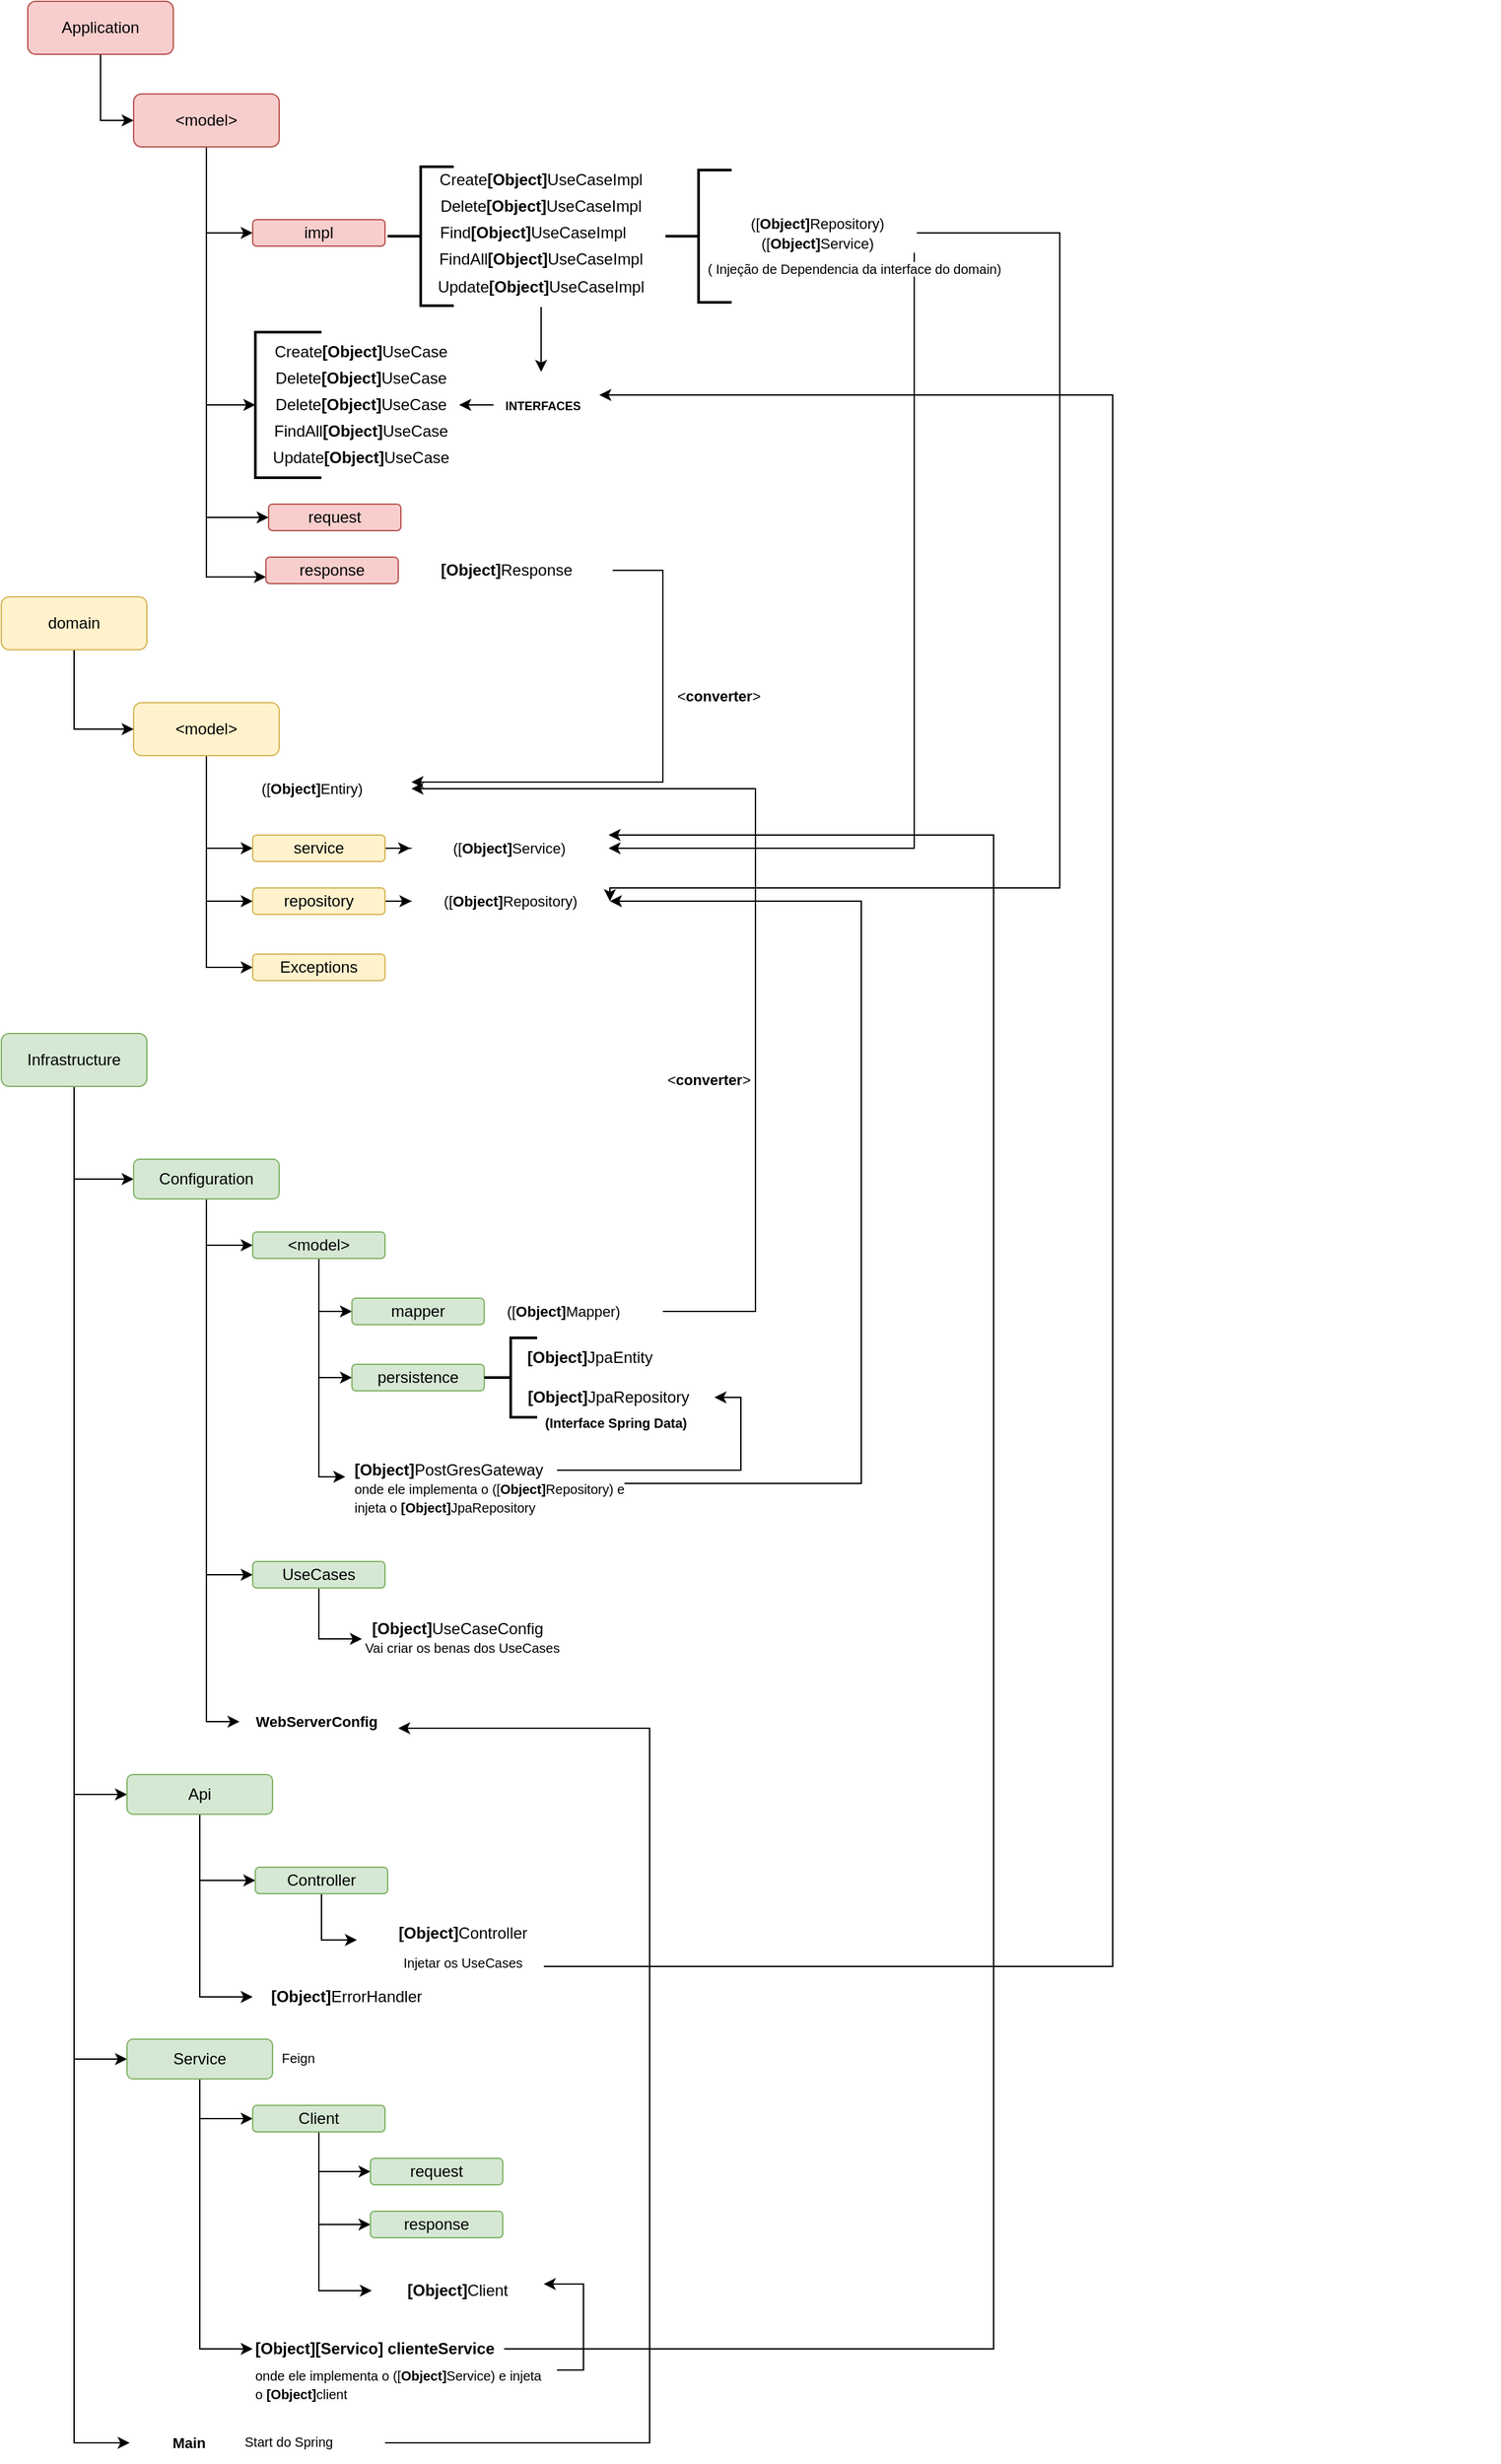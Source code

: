 <mxfile version="20.8.13" type="device"><diagram name="Página-1" id="haYqPAsTkTlejbofr0wO"><mxGraphModel dx="2074" dy="1933" grid="1" gridSize="10" guides="1" tooltips="1" connect="1" arrows="1" fold="1" page="1" pageScale="1" pageWidth="827" pageHeight="1169" math="0" shadow="0"><root><mxCell id="0"/><mxCell id="1" parent="0"/><mxCell id="Td4eN-PTEVSJSBVqzBGs-9" style="edgeStyle=orthogonalEdgeStyle;rounded=0;orthogonalLoop=1;jettySize=auto;html=1;entryX=0;entryY=0.75;entryDx=0;entryDy=0;" edge="1" parent="1" source="UYUq6NFJNfN-yr_jcpqe-1" target="UYUq6NFJNfN-yr_jcpqe-6"><mxGeometry relative="1" as="geometry"/></mxCell><mxCell id="Td4eN-PTEVSJSBVqzBGs-93" style="edgeStyle=orthogonalEdgeStyle;rounded=0;orthogonalLoop=1;jettySize=auto;html=1;entryX=0;entryY=0.5;entryDx=0;entryDy=0;fontSize=9;" edge="1" parent="1" source="UYUq6NFJNfN-yr_jcpqe-1" target="UYUq6NFJNfN-yr_jcpqe-4"><mxGeometry relative="1" as="geometry"/></mxCell><mxCell id="Td4eN-PTEVSJSBVqzBGs-94" style="edgeStyle=orthogonalEdgeStyle;rounded=0;orthogonalLoop=1;jettySize=auto;html=1;entryX=0;entryY=0.5;entryDx=0;entryDy=0;fontSize=9;" edge="1" parent="1" source="UYUq6NFJNfN-yr_jcpqe-1" target="UYUq6NFJNfN-yr_jcpqe-5"><mxGeometry relative="1" as="geometry"/></mxCell><mxCell id="Td4eN-PTEVSJSBVqzBGs-95" style="edgeStyle=orthogonalEdgeStyle;rounded=0;orthogonalLoop=1;jettySize=auto;html=1;entryX=0;entryY=0.5;entryDx=0;entryDy=0;entryPerimeter=0;fontSize=9;" edge="1" parent="1" source="UYUq6NFJNfN-yr_jcpqe-1" target="Td4eN-PTEVSJSBVqzBGs-73"><mxGeometry relative="1" as="geometry"/></mxCell><mxCell id="UYUq6NFJNfN-yr_jcpqe-1" value="&amp;lt;model&amp;gt;" style="rounded=1;whiteSpace=wrap;html=1;fillColor=#f8cecc;strokeColor=#b85450;" parent="1" vertex="1"><mxGeometry x="370" y="40" width="110" height="40" as="geometry"/></mxCell><mxCell id="Td4eN-PTEVSJSBVqzBGs-23" style="edgeStyle=orthogonalEdgeStyle;rounded=0;orthogonalLoop=1;jettySize=auto;html=1;entryX=0;entryY=0.5;entryDx=0;entryDy=0;" edge="1" parent="1" source="UYUq6NFJNfN-yr_jcpqe-2" target="Td4eN-PTEVSJSBVqzBGs-21"><mxGeometry relative="1" as="geometry"/></mxCell><mxCell id="Td4eN-PTEVSJSBVqzBGs-31" style="edgeStyle=orthogonalEdgeStyle;rounded=0;orthogonalLoop=1;jettySize=auto;html=1;entryX=0;entryY=0.5;entryDx=0;entryDy=0;" edge="1" parent="1" source="UYUq6NFJNfN-yr_jcpqe-2" target="Td4eN-PTEVSJSBVqzBGs-29"><mxGeometry relative="1" as="geometry"/></mxCell><mxCell id="Td4eN-PTEVSJSBVqzBGs-32" style="edgeStyle=orthogonalEdgeStyle;rounded=0;orthogonalLoop=1;jettySize=auto;html=1;entryX=0;entryY=0.5;entryDx=0;entryDy=0;" edge="1" parent="1" source="UYUq6NFJNfN-yr_jcpqe-2" target="Td4eN-PTEVSJSBVqzBGs-30"><mxGeometry relative="1" as="geometry"/></mxCell><mxCell id="UYUq6NFJNfN-yr_jcpqe-2" value="&amp;lt;model&amp;gt;" style="rounded=1;whiteSpace=wrap;html=1;fillColor=#fff2cc;strokeColor=#d6b656;" parent="1" vertex="1"><mxGeometry x="370" y="500" width="110" height="40" as="geometry"/></mxCell><mxCell id="Td4eN-PTEVSJSBVqzBGs-96" style="edgeStyle=orthogonalEdgeStyle;rounded=0;orthogonalLoop=1;jettySize=auto;html=1;entryX=0;entryY=0.5;entryDx=0;entryDy=0;fontSize=9;" edge="1" parent="1" source="UYUq6NFJNfN-yr_jcpqe-3" target="Td4eN-PTEVSJSBVqzBGs-41"><mxGeometry relative="1" as="geometry"/></mxCell><mxCell id="Td4eN-PTEVSJSBVqzBGs-108" style="edgeStyle=orthogonalEdgeStyle;rounded=0;orthogonalLoop=1;jettySize=auto;html=1;entryX=0;entryY=0.5;entryDx=0;entryDy=0;fontSize=9;" edge="1" parent="1" source="UYUq6NFJNfN-yr_jcpqe-3" target="Td4eN-PTEVSJSBVqzBGs-40"><mxGeometry relative="1" as="geometry"/></mxCell><mxCell id="Td4eN-PTEVSJSBVqzBGs-109" style="edgeStyle=orthogonalEdgeStyle;rounded=0;orthogonalLoop=1;jettySize=auto;html=1;entryX=0;entryY=0.5;entryDx=0;entryDy=0;fontSize=9;" edge="1" parent="1" source="UYUq6NFJNfN-yr_jcpqe-3" target="Td4eN-PTEVSJSBVqzBGs-42"><mxGeometry relative="1" as="geometry"/></mxCell><mxCell id="Td4eN-PTEVSJSBVqzBGs-110" style="edgeStyle=orthogonalEdgeStyle;rounded=0;orthogonalLoop=1;jettySize=auto;html=1;entryX=0;entryY=0.5;entryDx=0;entryDy=0;fontSize=9;" edge="1" parent="1" source="UYUq6NFJNfN-yr_jcpqe-3" target="Td4eN-PTEVSJSBVqzBGs-97"><mxGeometry relative="1" as="geometry"/></mxCell><mxCell id="UYUq6NFJNfN-yr_jcpqe-3" value="Infrastructure" style="rounded=1;whiteSpace=wrap;html=1;fillColor=#d5e8d4;strokeColor=#82b366;" parent="1" vertex="1"><mxGeometry x="270" y="750" width="110" height="40" as="geometry"/></mxCell><mxCell id="UYUq6NFJNfN-yr_jcpqe-4" value="impl" style="rounded=1;whiteSpace=wrap;html=1;arcSize=15;fillColor=#f8cecc;strokeColor=#b85450;" parent="1" vertex="1"><mxGeometry x="460" y="135" width="100" height="20" as="geometry"/></mxCell><mxCell id="UYUq6NFJNfN-yr_jcpqe-5" value="request" style="rounded=1;whiteSpace=wrap;html=1;fillColor=#f8cecc;strokeColor=#b85450;" parent="1" vertex="1"><mxGeometry x="472" y="350" width="100" height="20" as="geometry"/></mxCell><mxCell id="UYUq6NFJNfN-yr_jcpqe-6" value="response" style="rounded=1;whiteSpace=wrap;html=1;fillColor=#f8cecc;strokeColor=#b85450;" parent="1" vertex="1"><mxGeometry x="470" y="390" width="100" height="20" as="geometry"/></mxCell><mxCell id="UYUq6NFJNfN-yr_jcpqe-8" value="Create&lt;b&gt;[Object]&lt;/b&gt;UseCaseImpl" style="text;html=1;strokeColor=none;fillColor=none;align=center;verticalAlign=middle;whiteSpace=wrap;rounded=0;" parent="1" vertex="1"><mxGeometry x="598" y="90" width="160" height="30" as="geometry"/></mxCell><mxCell id="Td4eN-PTEVSJSBVqzBGs-34" style="edgeStyle=orthogonalEdgeStyle;rounded=0;orthogonalLoop=1;jettySize=auto;html=1;entryX=1;entryY=0.5;entryDx=0;entryDy=0;" edge="1" parent="1" source="UYUq6NFJNfN-yr_jcpqe-10" target="Td4eN-PTEVSJSBVqzBGs-33"><mxGeometry relative="1" as="geometry"><Array as="points"><mxPoint x="1070" y="145"/><mxPoint x="1070" y="640"/><mxPoint x="730" y="640"/></Array></mxGeometry></mxCell><mxCell id="Td4eN-PTEVSJSBVqzBGs-37" style="edgeStyle=orthogonalEdgeStyle;rounded=0;orthogonalLoop=1;jettySize=auto;html=1;" edge="1" parent="1" source="UYUq6NFJNfN-yr_jcpqe-10" target="Td4eN-PTEVSJSBVqzBGs-36"><mxGeometry relative="1" as="geometry"><Array as="points"><mxPoint x="960" y="610"/></Array></mxGeometry></mxCell><mxCell id="UYUq6NFJNfN-yr_jcpqe-10" value="&lt;font style=&quot;font-size: 11px;&quot;&gt;([&lt;b&gt;Object]&lt;/b&gt;Repository)&lt;br&gt;([&lt;b style=&quot;border-color: var(--border-color);&quot;&gt;Object]&lt;/b&gt;Service)&lt;br&gt;&lt;/font&gt;" style="text;html=1;strokeColor=none;fillColor=none;align=center;verticalAlign=middle;whiteSpace=wrap;rounded=0;strokeWidth=1;" parent="1" vertex="1"><mxGeometry x="812" y="130" width="150" height="30" as="geometry"/></mxCell><mxCell id="UYUq6NFJNfN-yr_jcpqe-11" value="Delete&lt;b&gt;[Object]&lt;/b&gt;UseCaseImpl" style="text;html=1;strokeColor=none;fillColor=none;align=center;verticalAlign=middle;whiteSpace=wrap;rounded=0;" parent="1" vertex="1"><mxGeometry x="598" y="110" width="160" height="30" as="geometry"/></mxCell><mxCell id="UYUq6NFJNfN-yr_jcpqe-12" value="Find&lt;b&gt;[Object]&lt;/b&gt;UseCaseImpl" style="text;html=1;strokeColor=none;fillColor=none;align=center;verticalAlign=middle;whiteSpace=wrap;rounded=0;" parent="1" vertex="1"><mxGeometry x="592" y="130" width="160" height="30" as="geometry"/></mxCell><mxCell id="UYUq6NFJNfN-yr_jcpqe-13" value="FindAll&lt;b&gt;[Object]&lt;/b&gt;UseCaseImpl" style="text;html=1;strokeColor=none;fillColor=none;align=center;verticalAlign=middle;whiteSpace=wrap;rounded=0;" parent="1" vertex="1"><mxGeometry x="598" y="150" width="160" height="30" as="geometry"/></mxCell><mxCell id="Td4eN-PTEVSJSBVqzBGs-11" value="" style="shape=image;verticalLabelPosition=bottom;labelBackgroundColor=default;verticalAlign=top;aspect=fixed;imageAspect=0;image=https://liampulles.com/images/clean-architecture-diagram.png;" vertex="1" parent="1"><mxGeometry x="1130" y="470" width="272.1" height="270" as="geometry"/></mxCell><mxCell id="Td4eN-PTEVSJSBVqzBGs-16" value="" style="strokeWidth=2;html=1;shape=mxgraph.flowchart.annotation_2;align=left;labelPosition=right;pointerEvents=1;" vertex="1" parent="1"><mxGeometry x="562" y="95" width="50" height="105" as="geometry"/></mxCell><mxCell id="Td4eN-PTEVSJSBVqzBGs-76" style="edgeStyle=orthogonalEdgeStyle;rounded=0;orthogonalLoop=1;jettySize=auto;html=1;fontSize=9;" edge="1" parent="1" source="Td4eN-PTEVSJSBVqzBGs-17"><mxGeometry relative="1" as="geometry"><mxPoint x="678" y="250" as="targetPoint"/></mxGeometry></mxCell><mxCell id="Td4eN-PTEVSJSBVqzBGs-17" value="Update&lt;b&gt;[Object]&lt;/b&gt;UseCaseImpl" style="text;html=1;strokeColor=none;fillColor=none;align=center;verticalAlign=middle;whiteSpace=wrap;rounded=0;" vertex="1" parent="1"><mxGeometry x="598" y="171" width="160" height="30" as="geometry"/></mxCell><mxCell id="Td4eN-PTEVSJSBVqzBGs-18" value="" style="strokeWidth=2;html=1;shape=mxgraph.flowchart.annotation_2;align=left;labelPosition=right;pointerEvents=1;" vertex="1" parent="1"><mxGeometry x="772" y="97.5" width="50" height="100" as="geometry"/></mxCell><mxCell id="Td4eN-PTEVSJSBVqzBGs-38" style="edgeStyle=orthogonalEdgeStyle;rounded=0;orthogonalLoop=1;jettySize=auto;html=1;exitX=1;exitY=0.5;exitDx=0;exitDy=0;" edge="1" parent="1" source="Td4eN-PTEVSJSBVqzBGs-21" target="Td4eN-PTEVSJSBVqzBGs-36"><mxGeometry relative="1" as="geometry"/></mxCell><mxCell id="Td4eN-PTEVSJSBVqzBGs-21" value="service" style="rounded=1;whiteSpace=wrap;html=1;fillColor=#fff2cc;strokeColor=#d6b656;" vertex="1" parent="1"><mxGeometry x="460" y="600" width="100" height="20" as="geometry"/></mxCell><mxCell id="Td4eN-PTEVSJSBVqzBGs-26" style="edgeStyle=orthogonalEdgeStyle;rounded=0;orthogonalLoop=1;jettySize=auto;html=1;entryX=0;entryY=0.5;entryDx=0;entryDy=0;" edge="1" parent="1" source="Td4eN-PTEVSJSBVqzBGs-25" target="UYUq6NFJNfN-yr_jcpqe-1"><mxGeometry relative="1" as="geometry"/></mxCell><mxCell id="Td4eN-PTEVSJSBVqzBGs-25" value="Application" style="rounded=1;whiteSpace=wrap;html=1;fillColor=#f8cecc;strokeColor=#b85450;" vertex="1" parent="1"><mxGeometry x="290" y="-30" width="110" height="40" as="geometry"/></mxCell><mxCell id="Td4eN-PTEVSJSBVqzBGs-28" style="edgeStyle=orthogonalEdgeStyle;rounded=0;orthogonalLoop=1;jettySize=auto;html=1;entryX=0;entryY=0.5;entryDx=0;entryDy=0;" edge="1" parent="1" source="Td4eN-PTEVSJSBVqzBGs-27" target="UYUq6NFJNfN-yr_jcpqe-2"><mxGeometry relative="1" as="geometry"/></mxCell><mxCell id="Td4eN-PTEVSJSBVqzBGs-27" value="domain" style="rounded=1;whiteSpace=wrap;html=1;fillColor=#fff2cc;strokeColor=#d6b656;" vertex="1" parent="1"><mxGeometry x="270" y="420" width="110" height="40" as="geometry"/></mxCell><mxCell id="Td4eN-PTEVSJSBVqzBGs-39" style="edgeStyle=orthogonalEdgeStyle;rounded=0;orthogonalLoop=1;jettySize=auto;html=1;" edge="1" parent="1" source="Td4eN-PTEVSJSBVqzBGs-29" target="Td4eN-PTEVSJSBVqzBGs-33"><mxGeometry relative="1" as="geometry"/></mxCell><mxCell id="Td4eN-PTEVSJSBVqzBGs-29" value="repository" style="rounded=1;whiteSpace=wrap;html=1;fillColor=#fff2cc;strokeColor=#d6b656;" vertex="1" parent="1"><mxGeometry x="460" y="640" width="100" height="20" as="geometry"/></mxCell><mxCell id="Td4eN-PTEVSJSBVqzBGs-30" value="Exceptions" style="rounded=1;whiteSpace=wrap;html=1;fillColor=#fff2cc;strokeColor=#d6b656;" vertex="1" parent="1"><mxGeometry x="460" y="690" width="100" height="20" as="geometry"/></mxCell><mxCell id="Td4eN-PTEVSJSBVqzBGs-33" value="&lt;font style=&quot;font-size: 11px;&quot;&gt;([&lt;b&gt;Object]&lt;/b&gt;Repository)&lt;/font&gt;" style="text;html=1;strokeColor=none;fillColor=none;align=center;verticalAlign=middle;whiteSpace=wrap;rounded=0;strokeWidth=1;" vertex="1" parent="1"><mxGeometry x="580" y="635" width="150" height="30" as="geometry"/></mxCell><mxCell id="Td4eN-PTEVSJSBVqzBGs-36" value="&lt;font style=&quot;font-size: 11px;&quot;&gt;([&lt;b&gt;Object]&lt;/b&gt;Service)&lt;/font&gt;" style="text;html=1;strokeColor=none;fillColor=none;align=center;verticalAlign=middle;whiteSpace=wrap;rounded=0;strokeWidth=1;" vertex="1" parent="1"><mxGeometry x="579" y="595" width="150" height="30" as="geometry"/></mxCell><mxCell id="Td4eN-PTEVSJSBVqzBGs-100" style="edgeStyle=orthogonalEdgeStyle;rounded=0;orthogonalLoop=1;jettySize=auto;html=1;entryX=0;entryY=0.5;entryDx=0;entryDy=0;fontSize=9;" edge="1" parent="1" source="Td4eN-PTEVSJSBVqzBGs-40" target="Td4eN-PTEVSJSBVqzBGs-98"><mxGeometry relative="1" as="geometry"/></mxCell><mxCell id="Td4eN-PTEVSJSBVqzBGs-106" style="edgeStyle=orthogonalEdgeStyle;rounded=0;orthogonalLoop=1;jettySize=auto;html=1;entryX=0;entryY=0.5;entryDx=0;entryDy=0;fontSize=9;" edge="1" parent="1" source="Td4eN-PTEVSJSBVqzBGs-40" target="Td4eN-PTEVSJSBVqzBGs-105"><mxGeometry relative="1" as="geometry"/></mxCell><mxCell id="Td4eN-PTEVSJSBVqzBGs-40" value="Api" style="rounded=1;whiteSpace=wrap;html=1;fillColor=#d5e8d4;strokeColor=#82b366;" vertex="1" parent="1"><mxGeometry x="365" y="1310" width="110" height="30" as="geometry"/></mxCell><mxCell id="Td4eN-PTEVSJSBVqzBGs-86" style="edgeStyle=orthogonalEdgeStyle;rounded=0;orthogonalLoop=1;jettySize=auto;html=1;entryX=0;entryY=0.5;entryDx=0;entryDy=0;fontSize=9;" edge="1" parent="1" source="Td4eN-PTEVSJSBVqzBGs-41" target="Td4eN-PTEVSJSBVqzBGs-43"><mxGeometry relative="1" as="geometry"/></mxCell><mxCell id="Td4eN-PTEVSJSBVqzBGs-87" style="edgeStyle=orthogonalEdgeStyle;rounded=0;orthogonalLoop=1;jettySize=auto;html=1;entryX=0;entryY=0.5;entryDx=0;entryDy=0;fontSize=9;" edge="1" parent="1" source="Td4eN-PTEVSJSBVqzBGs-41" target="Td4eN-PTEVSJSBVqzBGs-47"><mxGeometry relative="1" as="geometry"/></mxCell><mxCell id="Td4eN-PTEVSJSBVqzBGs-89" style="edgeStyle=orthogonalEdgeStyle;rounded=0;orthogonalLoop=1;jettySize=auto;html=1;entryX=0;entryY=0.5;entryDx=0;entryDy=0;fontSize=9;" edge="1" parent="1" source="Td4eN-PTEVSJSBVqzBGs-41" target="Td4eN-PTEVSJSBVqzBGs-88"><mxGeometry relative="1" as="geometry"/></mxCell><mxCell id="Td4eN-PTEVSJSBVqzBGs-41" value="Configuration" style="rounded=1;whiteSpace=wrap;html=1;fillColor=#d5e8d4;strokeColor=#82b366;" vertex="1" parent="1"><mxGeometry x="370" y="845" width="110" height="30" as="geometry"/></mxCell><mxCell id="Td4eN-PTEVSJSBVqzBGs-116" style="edgeStyle=orthogonalEdgeStyle;rounded=0;orthogonalLoop=1;jettySize=auto;html=1;entryX=0;entryY=0.5;entryDx=0;entryDy=0;fontSize=9;" edge="1" parent="1" source="Td4eN-PTEVSJSBVqzBGs-42" target="Td4eN-PTEVSJSBVqzBGs-113"><mxGeometry relative="1" as="geometry"/></mxCell><mxCell id="Td4eN-PTEVSJSBVqzBGs-126" style="edgeStyle=orthogonalEdgeStyle;rounded=0;orthogonalLoop=1;jettySize=auto;html=1;entryX=0;entryY=0.5;entryDx=0;entryDy=0;fontSize=9;" edge="1" parent="1" source="Td4eN-PTEVSJSBVqzBGs-42" target="Td4eN-PTEVSJSBVqzBGs-125"><mxGeometry relative="1" as="geometry"/></mxCell><mxCell id="Td4eN-PTEVSJSBVqzBGs-42" value="Service" style="rounded=1;whiteSpace=wrap;html=1;fillColor=#d5e8d4;strokeColor=#82b366;" vertex="1" parent="1"><mxGeometry x="365" y="1510" width="110" height="30" as="geometry"/></mxCell><mxCell id="Td4eN-PTEVSJSBVqzBGs-55" style="edgeStyle=orthogonalEdgeStyle;rounded=0;orthogonalLoop=1;jettySize=auto;html=1;entryX=0;entryY=0.5;entryDx=0;entryDy=0;fontSize=10;" edge="1" parent="1" source="Td4eN-PTEVSJSBVqzBGs-43" target="Td4eN-PTEVSJSBVqzBGs-45"><mxGeometry relative="1" as="geometry"/></mxCell><mxCell id="Td4eN-PTEVSJSBVqzBGs-56" style="edgeStyle=orthogonalEdgeStyle;rounded=0;orthogonalLoop=1;jettySize=auto;html=1;entryX=0;entryY=0.5;entryDx=0;entryDy=0;fontSize=10;" edge="1" parent="1" source="Td4eN-PTEVSJSBVqzBGs-43" target="Td4eN-PTEVSJSBVqzBGs-46"><mxGeometry relative="1" as="geometry"/></mxCell><mxCell id="Td4eN-PTEVSJSBVqzBGs-57" style="edgeStyle=orthogonalEdgeStyle;rounded=0;orthogonalLoop=1;jettySize=auto;html=1;entryX=0;entryY=0.75;entryDx=0;entryDy=0;fontSize=10;" edge="1" parent="1" source="Td4eN-PTEVSJSBVqzBGs-43" target="Td4eN-PTEVSJSBVqzBGs-53"><mxGeometry relative="1" as="geometry"/></mxCell><mxCell id="Td4eN-PTEVSJSBVqzBGs-43" value="&amp;lt;model&amp;gt;" style="rounded=1;whiteSpace=wrap;html=1;fillColor=#d5e8d4;strokeColor=#82b366;" vertex="1" parent="1"><mxGeometry x="460" y="900" width="100" height="20" as="geometry"/></mxCell><mxCell id="Td4eN-PTEVSJSBVqzBGs-45" value="mapper" style="rounded=1;whiteSpace=wrap;html=1;fillColor=#d5e8d4;strokeColor=#82b366;" vertex="1" parent="1"><mxGeometry x="535" y="950" width="100" height="20" as="geometry"/></mxCell><mxCell id="Td4eN-PTEVSJSBVqzBGs-46" value="persistence" style="rounded=1;whiteSpace=wrap;html=1;fillColor=#d5e8d4;strokeColor=#82b366;" vertex="1" parent="1"><mxGeometry x="535" y="1000" width="100" height="20" as="geometry"/></mxCell><mxCell id="Td4eN-PTEVSJSBVqzBGs-85" style="edgeStyle=orthogonalEdgeStyle;rounded=0;orthogonalLoop=1;jettySize=auto;html=1;entryX=0;entryY=0.25;entryDx=0;entryDy=0;fontSize=9;" edge="1" parent="1" source="Td4eN-PTEVSJSBVqzBGs-47" target="Td4eN-PTEVSJSBVqzBGs-84"><mxGeometry relative="1" as="geometry"/></mxCell><mxCell id="Td4eN-PTEVSJSBVqzBGs-47" value="UseCases" style="rounded=1;whiteSpace=wrap;html=1;fillColor=#d5e8d4;strokeColor=#82b366;" vertex="1" parent="1"><mxGeometry x="460" y="1149" width="100" height="20" as="geometry"/></mxCell><mxCell id="Td4eN-PTEVSJSBVqzBGs-49" value="&lt;b&gt;[Object]&lt;/b&gt;JpaEntity" style="text;html=1;strokeColor=none;fillColor=none;align=center;verticalAlign=middle;whiteSpace=wrap;rounded=0;" vertex="1" parent="1"><mxGeometry x="635" y="980" width="160" height="30" as="geometry"/></mxCell><mxCell id="Td4eN-PTEVSJSBVqzBGs-50" value="&lt;b&gt;[Object]&lt;/b&gt;JpaRepository" style="text;html=1;strokeColor=none;fillColor=none;align=center;verticalAlign=middle;whiteSpace=wrap;rounded=0;" vertex="1" parent="1"><mxGeometry x="649" y="1010" width="160" height="30" as="geometry"/></mxCell><mxCell id="Td4eN-PTEVSJSBVqzBGs-52" value="" style="strokeWidth=2;html=1;shape=mxgraph.flowchart.annotation_2;align=left;labelPosition=right;pointerEvents=1;" vertex="1" parent="1"><mxGeometry x="635" y="980" width="40" height="60" as="geometry"/></mxCell><mxCell id="Td4eN-PTEVSJSBVqzBGs-59" style="edgeStyle=orthogonalEdgeStyle;rounded=0;orthogonalLoop=1;jettySize=auto;html=1;entryX=1;entryY=0.5;entryDx=0;entryDy=0;fontSize=10;" edge="1" parent="1" source="Td4eN-PTEVSJSBVqzBGs-53" target="Td4eN-PTEVSJSBVqzBGs-50"><mxGeometry relative="1" as="geometry"><Array as="points"><mxPoint x="829" y="1080"/><mxPoint x="829" y="1025"/></Array></mxGeometry></mxCell><mxCell id="Td4eN-PTEVSJSBVqzBGs-60" style="edgeStyle=orthogonalEdgeStyle;rounded=0;orthogonalLoop=1;jettySize=auto;html=1;fontSize=10;" edge="1" parent="1" source="Td4eN-PTEVSJSBVqzBGs-53" target="Td4eN-PTEVSJSBVqzBGs-33"><mxGeometry relative="1" as="geometry"><Array as="points"><mxPoint x="920" y="1090"/><mxPoint x="920" y="650"/></Array></mxGeometry></mxCell><mxCell id="Td4eN-PTEVSJSBVqzBGs-53" value="&lt;b&gt;[Object]&lt;/b&gt;PostGresGateway&amp;nbsp;&lt;span style=&quot;font-size: 11px;&quot;&gt;&lt;br&gt;&lt;/span&gt;" style="text;html=1;strokeColor=none;fillColor=none;align=center;verticalAlign=middle;whiteSpace=wrap;rounded=0;" vertex="1" parent="1"><mxGeometry x="530" y="1070" width="160" height="20" as="geometry"/></mxCell><mxCell id="Td4eN-PTEVSJSBVqzBGs-54" value="&lt;font style=&quot;font-size: 10px;&quot;&gt;&lt;span style=&quot;color: rgb(0, 0, 0); font-family: Helvetica; font-style: normal; font-variant-ligatures: normal; font-variant-caps: normal; font-weight: 400; letter-spacing: normal; orphans: 2; text-align: center; text-indent: 0px; text-transform: none; widows: 2; word-spacing: 0px; -webkit-text-stroke-width: 0px; background-color: rgb(251, 251, 251); text-decoration-thickness: initial; text-decoration-style: initial; text-decoration-color: initial; float: none; display: inline !important;&quot;&gt;onde ele implementa o&amp;nbsp;([&lt;/span&gt;&lt;b style=&quot;border-color: var(--border-color); color: rgb(0, 0, 0); font-family: Helvetica; font-style: normal; font-variant-ligatures: normal; font-variant-caps: normal; letter-spacing: normal; orphans: 2; text-align: center; text-indent: 0px; text-transform: none; widows: 2; word-spacing: 0px; -webkit-text-stroke-width: 0px; background-color: rgb(251, 251, 251); text-decoration-thickness: initial; text-decoration-style: initial; text-decoration-color: initial;&quot;&gt;Object]&lt;/b&gt;&lt;span style=&quot;color: rgb(0, 0, 0); font-family: Helvetica; font-style: normal; font-variant-ligatures: normal; font-variant-caps: normal; font-weight: 400; letter-spacing: normal; orphans: 2; text-align: center; text-indent: 0px; text-transform: none; widows: 2; word-spacing: 0px; -webkit-text-stroke-width: 0px; background-color: rgb(251, 251, 251); text-decoration-thickness: initial; text-decoration-style: initial; text-decoration-color: initial; float: none; display: inline !important;&quot;&gt;Repository) e injeta o&amp;nbsp;&lt;/span&gt;&lt;b style=&quot;border-color: var(--border-color); color: rgb(0, 0, 0); font-family: Helvetica; font-style: normal; font-variant-ligatures: normal; font-variant-caps: normal; letter-spacing: normal; orphans: 2; text-align: center; text-indent: 0px; text-transform: none; widows: 2; word-spacing: 0px; -webkit-text-stroke-width: 0px; background-color: rgb(251, 251, 251); text-decoration-thickness: initial; text-decoration-style: initial; text-decoration-color: initial;&quot;&gt;[Object]&lt;/b&gt;&lt;span style=&quot;color: rgb(0, 0, 0); font-family: Helvetica; font-style: normal; font-variant-ligatures: normal; font-variant-caps: normal; font-weight: 400; letter-spacing: normal; orphans: 2; text-align: center; text-indent: 0px; text-transform: none; widows: 2; word-spacing: 0px; -webkit-text-stroke-width: 0px; background-color: rgb(251, 251, 251); text-decoration-thickness: initial; text-decoration-style: initial; text-decoration-color: initial; float: none; display: inline !important;&quot;&gt;JpaRepository&lt;/span&gt;&lt;/font&gt;" style="text;whiteSpace=wrap;html=1;" vertex="1" parent="1"><mxGeometry x="535" y="1080" width="230" height="50" as="geometry"/></mxCell><mxCell id="Td4eN-PTEVSJSBVqzBGs-61" value="&lt;span style=&quot;color: rgb(0, 0, 0); font-family: Helvetica; font-style: normal; font-variant-ligatures: normal; font-variant-caps: normal; font-weight: 400; letter-spacing: normal; orphans: 2; text-align: center; text-indent: 0px; text-transform: none; widows: 2; word-spacing: 0px; -webkit-text-stroke-width: 0px; background-color: rgb(251, 251, 251); text-decoration-thickness: initial; text-decoration-style: initial; text-decoration-color: initial; float: none; display: inline !important;&quot;&gt;&lt;font style=&quot;font-size: 10px;&quot;&gt;( Injeção de Dependencia da interface do domain)&lt;/font&gt;&lt;/span&gt;" style="text;whiteSpace=wrap;html=1;fontSize=10;" vertex="1" parent="1"><mxGeometry x="802" y="160" width="240" height="20" as="geometry"/></mxCell><mxCell id="Td4eN-PTEVSJSBVqzBGs-62" value="Create&lt;b&gt;[Object]&lt;/b&gt;UseCase" style="text;html=1;strokeColor=none;fillColor=none;align=center;verticalAlign=middle;whiteSpace=wrap;rounded=0;" vertex="1" parent="1"><mxGeometry x="462" y="220" width="160" height="30" as="geometry"/></mxCell><mxCell id="Td4eN-PTEVSJSBVqzBGs-63" value="&lt;div style=&quot;text-align: center;&quot;&gt;&lt;span style=&quot;background-color: initial; font-size: 10px;&quot;&gt;&lt;b&gt;(Interface Spring Data)&lt;/b&gt;&lt;/span&gt;&lt;/div&gt;" style="text;whiteSpace=wrap;html=1;" vertex="1" parent="1"><mxGeometry x="679" y="1030" width="111" height="30" as="geometry"/></mxCell><mxCell id="Td4eN-PTEVSJSBVqzBGs-66" style="edgeStyle=orthogonalEdgeStyle;rounded=0;orthogonalLoop=1;jettySize=auto;html=1;fontSize=10;" edge="1" parent="1" source="Td4eN-PTEVSJSBVqzBGs-64" target="Td4eN-PTEVSJSBVqzBGs-65"><mxGeometry relative="1" as="geometry"><Array as="points"><mxPoint x="840" y="960"/><mxPoint x="840" y="565"/></Array></mxGeometry></mxCell><mxCell id="Td4eN-PTEVSJSBVqzBGs-64" value="&lt;font style=&quot;font-size: 11px;&quot;&gt;([&lt;b&gt;Object]&lt;/b&gt;Mapper)&lt;/font&gt;" style="text;html=1;strokeColor=none;fillColor=none;align=center;verticalAlign=middle;whiteSpace=wrap;rounded=0;strokeWidth=1;" vertex="1" parent="1"><mxGeometry x="620" y="945" width="150" height="30" as="geometry"/></mxCell><mxCell id="Td4eN-PTEVSJSBVqzBGs-65" value="&lt;font style=&quot;font-size: 11px;&quot;&gt;([&lt;b&gt;Object]&lt;/b&gt;Entiry)&lt;/font&gt;" style="text;html=1;strokeColor=none;fillColor=none;align=center;verticalAlign=middle;whiteSpace=wrap;rounded=0;strokeWidth=1;" vertex="1" parent="1"><mxGeometry x="430" y="550" width="150" height="30" as="geometry"/></mxCell><mxCell id="Td4eN-PTEVSJSBVqzBGs-67" value="&lt;span style=&quot;font-size: 11px;&quot;&gt;&amp;lt;&lt;b&gt;converter&lt;/b&gt;&amp;gt;&lt;/span&gt;" style="text;html=1;strokeColor=none;fillColor=none;align=center;verticalAlign=middle;whiteSpace=wrap;rounded=0;strokeWidth=1;" vertex="1" parent="1"><mxGeometry x="730" y="770" width="150" height="30" as="geometry"/></mxCell><mxCell id="Td4eN-PTEVSJSBVqzBGs-69" value="Delete&lt;b&gt;[Object]&lt;/b&gt;UseCase" style="text;html=1;strokeColor=none;fillColor=none;align=center;verticalAlign=middle;whiteSpace=wrap;rounded=0;" vertex="1" parent="1"><mxGeometry x="462" y="240" width="160" height="30" as="geometry"/></mxCell><mxCell id="Td4eN-PTEVSJSBVqzBGs-70" value="Delete&lt;b&gt;[Object]&lt;/b&gt;UseCase" style="text;html=1;strokeColor=none;fillColor=none;align=center;verticalAlign=middle;whiteSpace=wrap;rounded=0;" vertex="1" parent="1"><mxGeometry x="462" y="260" width="160" height="30" as="geometry"/></mxCell><mxCell id="Td4eN-PTEVSJSBVqzBGs-71" value="FindAll&lt;b&gt;[Object]&lt;/b&gt;UseCase" style="text;html=1;strokeColor=none;fillColor=none;align=center;verticalAlign=middle;whiteSpace=wrap;rounded=0;" vertex="1" parent="1"><mxGeometry x="462" y="280" width="160" height="30" as="geometry"/></mxCell><mxCell id="Td4eN-PTEVSJSBVqzBGs-72" value="Update&lt;b&gt;[Object]&lt;/b&gt;UseCase" style="text;html=1;strokeColor=none;fillColor=none;align=center;verticalAlign=middle;whiteSpace=wrap;rounded=0;" vertex="1" parent="1"><mxGeometry x="462" y="300" width="160" height="30" as="geometry"/></mxCell><mxCell id="Td4eN-PTEVSJSBVqzBGs-73" value="" style="strokeWidth=2;html=1;shape=mxgraph.flowchart.annotation_1;align=left;pointerEvents=1;fontSize=10;" vertex="1" parent="1"><mxGeometry x="462" y="220" width="50" height="110" as="geometry"/></mxCell><mxCell id="Td4eN-PTEVSJSBVqzBGs-77" style="edgeStyle=orthogonalEdgeStyle;rounded=0;orthogonalLoop=1;jettySize=auto;html=1;entryX=0.963;entryY=-0.167;entryDx=0;entryDy=0;entryPerimeter=0;fontSize=9;" edge="1" parent="1" source="Td4eN-PTEVSJSBVqzBGs-75" target="Td4eN-PTEVSJSBVqzBGs-71"><mxGeometry relative="1" as="geometry"/></mxCell><mxCell id="Td4eN-PTEVSJSBVqzBGs-75" value="&lt;b style=&quot;&quot;&gt;&lt;font style=&quot;font-size: 9px;&quot;&gt;INTERFACES&lt;/font&gt;&lt;/b&gt;" style="text;html=1;strokeColor=none;fillColor=none;align=center;verticalAlign=middle;whiteSpace=wrap;rounded=0;strokeWidth=1;" vertex="1" parent="1"><mxGeometry x="637" y="260" width="85" height="30" as="geometry"/></mxCell><mxCell id="Td4eN-PTEVSJSBVqzBGs-80" style="edgeStyle=orthogonalEdgeStyle;rounded=0;orthogonalLoop=1;jettySize=auto;html=1;fontSize=9;" edge="1" parent="1" source="Td4eN-PTEVSJSBVqzBGs-79" target="Td4eN-PTEVSJSBVqzBGs-65"><mxGeometry relative="1" as="geometry"><Array as="points"><mxPoint x="770" y="400"/><mxPoint x="770" y="560"/></Array></mxGeometry></mxCell><mxCell id="Td4eN-PTEVSJSBVqzBGs-79" value="&lt;b&gt;[Object]&lt;/b&gt;Response" style="text;html=1;strokeColor=none;fillColor=none;align=center;verticalAlign=middle;whiteSpace=wrap;rounded=0;" vertex="1" parent="1"><mxGeometry x="572" y="385" width="160" height="30" as="geometry"/></mxCell><mxCell id="Td4eN-PTEVSJSBVqzBGs-81" value="&lt;span style=&quot;font-size: 11px;&quot;&gt;&amp;lt;&lt;b&gt;converter&lt;/b&gt;&amp;gt;&lt;/span&gt;" style="text;html=1;strokeColor=none;fillColor=none;align=center;verticalAlign=middle;whiteSpace=wrap;rounded=0;strokeWidth=1;" vertex="1" parent="1"><mxGeometry x="750" y="480" width="125" height="30" as="geometry"/></mxCell><mxCell id="Td4eN-PTEVSJSBVqzBGs-83" value="&lt;b&gt;[Object]&lt;/b&gt;UseCaseConfig&lt;span style=&quot;font-size: 11px;&quot;&gt;&lt;br&gt;&lt;/span&gt;" style="text;html=1;strokeColor=none;fillColor=none;align=center;verticalAlign=middle;whiteSpace=wrap;rounded=0;" vertex="1" parent="1"><mxGeometry x="535" y="1190" width="160" height="20" as="geometry"/></mxCell><mxCell id="Td4eN-PTEVSJSBVqzBGs-84" value="&lt;div style=&quot;text-align: center;&quot;&gt;&lt;span style=&quot;background-color: initial; font-size: 10px;&quot;&gt;Vai criar os benas dos UseCases&lt;/span&gt;&lt;/div&gt;" style="text;whiteSpace=wrap;html=1;" vertex="1" parent="1"><mxGeometry x="542.5" y="1200" width="152.5" height="30" as="geometry"/></mxCell><mxCell id="Td4eN-PTEVSJSBVqzBGs-88" value="&lt;span style=&quot;font-size: 11px;&quot;&gt;&lt;b&gt;WebServerConfig&amp;nbsp;&lt;/b&gt;&lt;br&gt;&lt;/span&gt;" style="text;html=1;strokeColor=none;fillColor=none;align=center;verticalAlign=middle;whiteSpace=wrap;rounded=0;" vertex="1" parent="1"><mxGeometry x="450" y="1260" width="120" height="20" as="geometry"/></mxCell><mxCell id="Td4eN-PTEVSJSBVqzBGs-97" value="&lt;span style=&quot;font-size: 11px;&quot;&gt;&lt;b&gt;Main&lt;/b&gt;&lt;br&gt;&lt;/span&gt;" style="text;html=1;strokeColor=none;fillColor=none;align=center;verticalAlign=middle;whiteSpace=wrap;rounded=0;" vertex="1" parent="1"><mxGeometry x="367" y="1805" width="90" height="20" as="geometry"/></mxCell><mxCell id="Td4eN-PTEVSJSBVqzBGs-102" style="edgeStyle=orthogonalEdgeStyle;rounded=0;orthogonalLoop=1;jettySize=auto;html=1;entryX=0;entryY=0.75;entryDx=0;entryDy=0;fontSize=9;" edge="1" parent="1" source="Td4eN-PTEVSJSBVqzBGs-98" target="Td4eN-PTEVSJSBVqzBGs-101"><mxGeometry relative="1" as="geometry"/></mxCell><mxCell id="Td4eN-PTEVSJSBVqzBGs-98" value="Controller" style="rounded=1;whiteSpace=wrap;html=1;fillColor=#d5e8d4;strokeColor=#82b366;" vertex="1" parent="1"><mxGeometry x="462" y="1380" width="100" height="20" as="geometry"/></mxCell><mxCell id="Td4eN-PTEVSJSBVqzBGs-101" value="&lt;b&gt;[Object]&lt;/b&gt;Controller&lt;span style=&quot;font-size: 11px;&quot;&gt;&lt;br&gt;&lt;/span&gt;" style="text;html=1;strokeColor=none;fillColor=none;align=center;verticalAlign=middle;whiteSpace=wrap;rounded=0;" vertex="1" parent="1"><mxGeometry x="538.75" y="1420" width="160" height="20" as="geometry"/></mxCell><mxCell id="Td4eN-PTEVSJSBVqzBGs-104" style="edgeStyle=orthogonalEdgeStyle;rounded=0;orthogonalLoop=1;jettySize=auto;html=1;entryX=1;entryY=0.25;entryDx=0;entryDy=0;fontSize=9;" edge="1" parent="1" source="Td4eN-PTEVSJSBVqzBGs-103" target="Td4eN-PTEVSJSBVqzBGs-75"><mxGeometry relative="1" as="geometry"><Array as="points"><mxPoint x="1110" y="1455"/><mxPoint x="1110" y="268"/></Array></mxGeometry></mxCell><mxCell id="Td4eN-PTEVSJSBVqzBGs-103" value="&lt;div style=&quot;text-align: center;&quot;&gt;&lt;span style=&quot;background-color: initial; font-size: 10px;&quot;&gt;Injetar os UseCases&lt;/span&gt;&lt;/div&gt;" style="text;whiteSpace=wrap;html=1;" vertex="1" parent="1"><mxGeometry x="572" y="1438" width="108" height="30" as="geometry"/></mxCell><mxCell id="Td4eN-PTEVSJSBVqzBGs-105" value="&lt;b&gt;[Object]&lt;/b&gt;ErrorHandler&lt;span style=&quot;font-size: 11px;&quot;&gt;&lt;br&gt;&lt;/span&gt;" style="text;html=1;strokeColor=none;fillColor=none;align=center;verticalAlign=middle;whiteSpace=wrap;rounded=0;" vertex="1" parent="1"><mxGeometry x="460" y="1468" width="142" height="20" as="geometry"/></mxCell><mxCell id="Td4eN-PTEVSJSBVqzBGs-112" style="edgeStyle=orthogonalEdgeStyle;rounded=0;orthogonalLoop=1;jettySize=auto;html=1;entryX=1;entryY=0.75;entryDx=0;entryDy=0;fontSize=9;" edge="1" parent="1" source="Td4eN-PTEVSJSBVqzBGs-111" target="Td4eN-PTEVSJSBVqzBGs-88"><mxGeometry relative="1" as="geometry"><Array as="points"><mxPoint x="760" y="1815"/><mxPoint x="760" y="1275"/></Array></mxGeometry></mxCell><mxCell id="Td4eN-PTEVSJSBVqzBGs-111" value="&lt;div style=&quot;text-align: center;&quot;&gt;&lt;span style=&quot;background-color: initial; font-size: 10px;&quot;&gt;Start do Spring&lt;/span&gt;&lt;/div&gt;" style="text;whiteSpace=wrap;html=1;" vertex="1" parent="1"><mxGeometry x="452" y="1800" width="108" height="30" as="geometry"/></mxCell><mxCell id="Td4eN-PTEVSJSBVqzBGs-121" style="edgeStyle=orthogonalEdgeStyle;rounded=0;orthogonalLoop=1;jettySize=auto;html=1;entryX=0;entryY=0.5;entryDx=0;entryDy=0;fontSize=9;" edge="1" parent="1" source="Td4eN-PTEVSJSBVqzBGs-113" target="Td4eN-PTEVSJSBVqzBGs-117"><mxGeometry relative="1" as="geometry"/></mxCell><mxCell id="Td4eN-PTEVSJSBVqzBGs-122" style="edgeStyle=orthogonalEdgeStyle;rounded=0;orthogonalLoop=1;jettySize=auto;html=1;entryX=0;entryY=0.5;entryDx=0;entryDy=0;fontSize=9;" edge="1" parent="1" source="Td4eN-PTEVSJSBVqzBGs-113" target="Td4eN-PTEVSJSBVqzBGs-118"><mxGeometry relative="1" as="geometry"/></mxCell><mxCell id="Td4eN-PTEVSJSBVqzBGs-124" style="edgeStyle=orthogonalEdgeStyle;rounded=0;orthogonalLoop=1;jettySize=auto;html=1;entryX=0;entryY=0.5;entryDx=0;entryDy=0;fontSize=9;" edge="1" parent="1" source="Td4eN-PTEVSJSBVqzBGs-113" target="Td4eN-PTEVSJSBVqzBGs-123"><mxGeometry relative="1" as="geometry"/></mxCell><mxCell id="Td4eN-PTEVSJSBVqzBGs-113" value="Client" style="rounded=1;whiteSpace=wrap;html=1;fillColor=#d5e8d4;strokeColor=#82b366;" vertex="1" parent="1"><mxGeometry x="460" y="1560" width="100" height="20" as="geometry"/></mxCell><mxCell id="Td4eN-PTEVSJSBVqzBGs-115" value="&lt;div style=&quot;text-align: center;&quot;&gt;&lt;span style=&quot;background-color: initial; font-size: 10px;&quot;&gt;Feign&lt;/span&gt;&lt;/div&gt;" style="text;whiteSpace=wrap;html=1;" vertex="1" parent="1"><mxGeometry x="480" y="1510" width="108" height="30" as="geometry"/></mxCell><mxCell id="Td4eN-PTEVSJSBVqzBGs-117" value="request" style="rounded=1;whiteSpace=wrap;html=1;fillColor=#d5e8d4;strokeColor=#82b366;" vertex="1" parent="1"><mxGeometry x="549" y="1600" width="100" height="20" as="geometry"/></mxCell><mxCell id="Td4eN-PTEVSJSBVqzBGs-118" value="response" style="rounded=1;whiteSpace=wrap;html=1;fillColor=#d5e8d4;strokeColor=#82b366;" vertex="1" parent="1"><mxGeometry x="549" y="1640" width="100" height="20" as="geometry"/></mxCell><mxCell id="Td4eN-PTEVSJSBVqzBGs-123" value="&lt;b&gt;[Object]&lt;/b&gt;Client&lt;span style=&quot;font-size: 11px;&quot;&gt;&lt;br&gt;&lt;/span&gt;" style="text;html=1;strokeColor=none;fillColor=none;align=center;verticalAlign=middle;whiteSpace=wrap;rounded=0;" vertex="1" parent="1"><mxGeometry x="550" y="1690" width="130" height="20" as="geometry"/></mxCell><mxCell id="Td4eN-PTEVSJSBVqzBGs-131" style="edgeStyle=orthogonalEdgeStyle;rounded=0;orthogonalLoop=1;jettySize=auto;html=1;fontSize=9;" edge="1" parent="1" source="Td4eN-PTEVSJSBVqzBGs-125" target="Td4eN-PTEVSJSBVqzBGs-36"><mxGeometry relative="1" as="geometry"><Array as="points"><mxPoint x="1020" y="1744"/><mxPoint x="1020" y="600"/></Array></mxGeometry></mxCell><mxCell id="Td4eN-PTEVSJSBVqzBGs-125" value="&lt;div style=&quot;&quot;&gt;&lt;b style=&quot;background-color: initial;&quot;&gt;[Object][Servico] clienteService&lt;/b&gt;&lt;/div&gt;" style="text;html=1;strokeColor=none;fillColor=none;align=left;verticalAlign=middle;whiteSpace=wrap;rounded=0;" vertex="1" parent="1"><mxGeometry x="460" y="1734" width="190" height="20" as="geometry"/></mxCell><mxCell id="Td4eN-PTEVSJSBVqzBGs-129" style="edgeStyle=orthogonalEdgeStyle;rounded=0;orthogonalLoop=1;jettySize=auto;html=1;entryX=1;entryY=0.25;entryDx=0;entryDy=0;fontSize=9;" edge="1" parent="1" source="Td4eN-PTEVSJSBVqzBGs-128" target="Td4eN-PTEVSJSBVqzBGs-123"><mxGeometry relative="1" as="geometry"><Array as="points"><mxPoint x="710" y="1760"/><mxPoint x="710" y="1695"/></Array></mxGeometry></mxCell><mxCell id="Td4eN-PTEVSJSBVqzBGs-128" value="&lt;font style=&quot;font-size: 10px;&quot;&gt;&lt;span style=&quot;color: rgb(0, 0, 0); font-family: Helvetica; font-style: normal; font-variant-ligatures: normal; font-variant-caps: normal; font-weight: 400; letter-spacing: normal; orphans: 2; text-align: center; text-indent: 0px; text-transform: none; widows: 2; word-spacing: 0px; -webkit-text-stroke-width: 0px; background-color: rgb(251, 251, 251); text-decoration-thickness: initial; text-decoration-style: initial; text-decoration-color: initial; float: none; display: inline !important;&quot;&gt;onde ele implementa o&amp;nbsp;([&lt;/span&gt;&lt;b style=&quot;border-color: var(--border-color); color: rgb(0, 0, 0); font-family: Helvetica; font-style: normal; font-variant-ligatures: normal; font-variant-caps: normal; letter-spacing: normal; orphans: 2; text-align: center; text-indent: 0px; text-transform: none; widows: 2; word-spacing: 0px; -webkit-text-stroke-width: 0px; background-color: rgb(251, 251, 251); text-decoration-thickness: initial; text-decoration-style: initial; text-decoration-color: initial;&quot;&gt;Object]&lt;/b&gt;&lt;span style=&quot;color: rgb(0, 0, 0); font-family: Helvetica; font-style: normal; font-variant-ligatures: normal; font-variant-caps: normal; font-weight: 400; letter-spacing: normal; orphans: 2; text-align: center; text-indent: 0px; text-transform: none; widows: 2; word-spacing: 0px; -webkit-text-stroke-width: 0px; background-color: rgb(251, 251, 251); text-decoration-thickness: initial; text-decoration-style: initial; text-decoration-color: initial; float: none; display: inline !important;&quot;&gt;Service) e injeta o&amp;nbsp;&lt;/span&gt;&lt;b style=&quot;border-color: var(--border-color); color: rgb(0, 0, 0); font-family: Helvetica; font-style: normal; font-variant-ligatures: normal; font-variant-caps: normal; letter-spacing: normal; orphans: 2; text-align: center; text-indent: 0px; text-transform: none; widows: 2; word-spacing: 0px; -webkit-text-stroke-width: 0px; background-color: rgb(251, 251, 251); text-decoration-thickness: initial; text-decoration-style: initial; text-decoration-color: initial;&quot;&gt;[Object]&lt;/b&gt;&lt;span style=&quot;color: rgb(0, 0, 0); font-family: Helvetica; font-style: normal; font-variant-ligatures: normal; font-variant-caps: normal; font-weight: 400; letter-spacing: normal; orphans: 2; text-align: center; text-indent: 0px; text-transform: none; widows: 2; word-spacing: 0px; -webkit-text-stroke-width: 0px; background-color: rgb(251, 251, 251); text-decoration-thickness: initial; text-decoration-style: initial; text-decoration-color: initial; float: none; display: inline !important;&quot;&gt;client&lt;/span&gt;&lt;/font&gt;" style="text;whiteSpace=wrap;html=1;" vertex="1" parent="1"><mxGeometry x="460" y="1750" width="230" height="50" as="geometry"/></mxCell></root></mxGraphModel></diagram></mxfile>